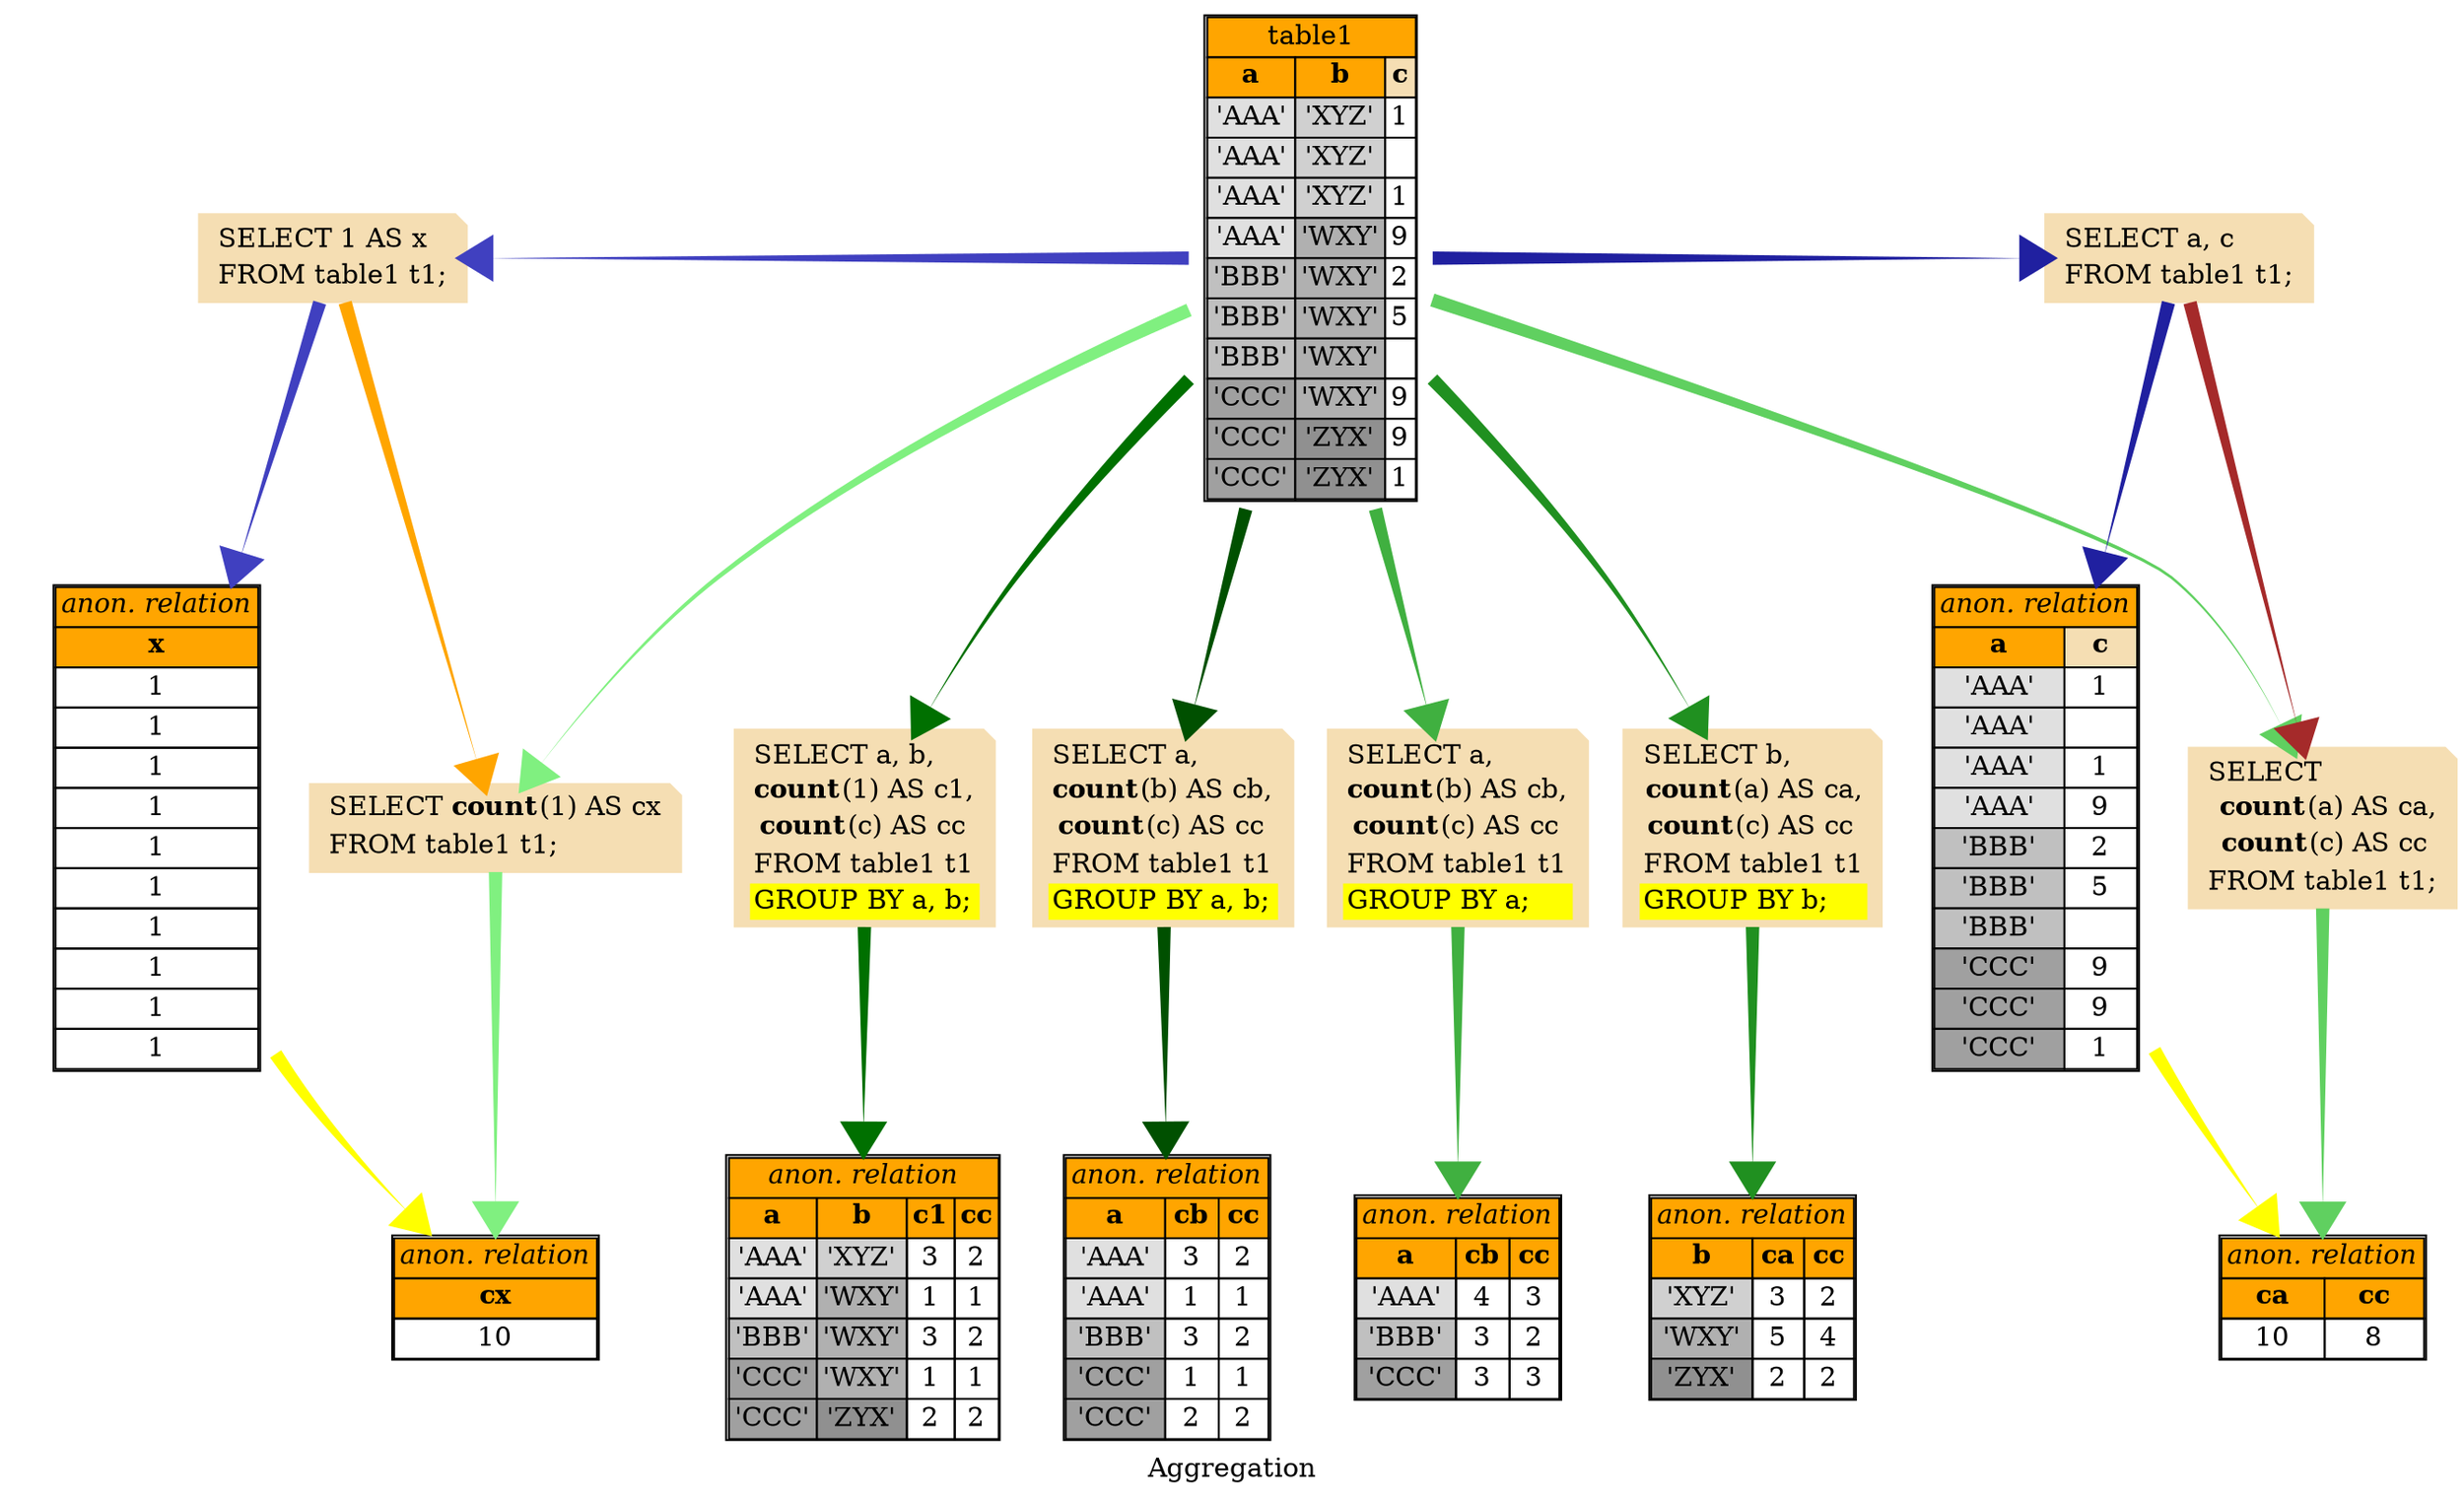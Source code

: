 digraph sql_join_using_vs_join_on {

label="Aggregation"
overlap=false;
fontName="Sans";
splines=true;
maxiter=10000000;

edge [arrowhead="normal" style="tapered" penwidth=7];

table_1 [shape="none" label=<
	<TABLE CELLSPACING="0">
	<TR><TD BGCOLOR="ORANGE" COLSPAN="3">table1</TD></TR>
	<TR>
		<TD BGCOLOR="ORANGE"><B>a</B></TD>
		<TD BGCOLOR="ORANGE"><B>b</B></TD>
		<TD BGCOLOR="WHEAT"><B>c</B></TD>
	</TR>
	<TR>
		<TD BGCOLOR="#E0E0E0">'AAA'</TD>
		<TD BGCOLOR="#D0D0D0">'XYZ'</TD>
		<TD BGCOLOR="WHITE">1</TD>
	</TR>
	<TR>
		<TD BGCOLOR="#E0E0E0">'AAA'</TD>
		<TD BGCOLOR="#D0D0D0">'XYZ'</TD>
		<TD BGCOLOR="WHITE"></TD>
	</TR>
	<TR>
		<TD BGCOLOR="#E0E0E0">'AAA'</TD>
		<TD BGCOLOR="#D0D0D0">'XYZ'</TD>
		<TD BGCOLOR="WHITE">1</TD>
	</TR>
	<TR>
		<TD BGCOLOR="#E0E0E0">'AAA'</TD>
		<TD BGCOLOR="#B0B0B0">'WXY'</TD>
		<TD BGCOLOR="WHITE">9</TD>
	</TR>
	<TR>
		<TD BGCOLOR="#C0C0C0">'BBB'</TD>
		<TD BGCOLOR="#B0B0B0">'WXY'</TD>
		<TD BGCOLOR="WHITE">2</TD>
	</TR>
	<TR>
		<TD BGCOLOR="#C0C0C0">'BBB'</TD>
		<TD BGCOLOR="#B0B0B0">'WXY'</TD>
		<TD BGCOLOR="WHITE">5</TD>
	</TR>
	<TR>
		<TD BGCOLOR="#C0C0C0">'BBB'</TD>
		<TD BGCOLOR="#B0B0B0">'WXY'</TD>
		<TD BGCOLOR="WHITE"></TD>
	</TR>
	<TR>
		<TD BGCOLOR="#A0A0A0">'CCC'</TD>
		<TD BGCOLOR="#B0B0B0">'WXY'</TD>
		<TD BGCOLOR="WHITE">9</TD>
	</TR>
	<TR>
		<TD BGCOLOR="#A0A0A0">'CCC'</TD>
		<TD BGCOLOR="#909090">'ZYX'</TD>
		<TD BGCOLOR="WHITE">9</TD>
	</TR>
	<TR>
		<TD BGCOLOR="#A0A0A0">'CCC'</TD>
		<TD BGCOLOR="#909090">'ZYX'</TD>
		<TD BGCOLOR="WHITE">1</TD>
	</TR>
	</TABLE>
>];

edge [color="#80F080"];
subgraph cluster_1 {

style="invis"
label=""

select_1 [shape="note" style="filled" color="WHEAT" label=<
	<TABLE BORDER="0" CELLSPACING="0">
	<TR><TD ALIGN="LEFT">SELECT 1 AS x</TD></TR>
	<TR><TD ALIGN="LEFT">FROM table1 t1;</TD></TR>
	</TABLE>
>];

rel_1 [shape="none" label=<
	<TABLE BGCOLOR="WHITE" CELLSPACING="0">
	<TR><TD BGCOLOR="ORANGE"><I>anon. relation</I></TD></TR>
	<TR><TD BGCOLOR="ORANGE"><B>x</B></TD></TR>
	<TR><TD>1</TD></TR>
	<TR><TD>1</TD></TR>
	<TR><TD>1</TD></TR>
	<TR><TD>1</TD></TR>
	<TR><TD>1</TD></TR>
	<TR><TD>1</TD></TR>
	<TR><TD>1</TD></TR>
	<TR><TD>1</TD></TR>
	<TR><TD>1</TD></TR>
	<TR><TD>1</TD></TR>
	</TABLE>
>];

select_count_1 [shape="note" style="filled" color="WHEAT" label=<
	<TABLE BORDER="0" CELLSPACING="0">
	<TR><TD ALIGN="LEFT">SELECT <B>count</B>(1) AS cx</TD></TR>
	<TR><TD ALIGN="LEFT">FROM table1 t1;</TD></TR>
	</TABLE>
>];

rel_count_1 [shape="none" label=<
	<TABLE BGCOLOR="WHITE" CELLSPACING="0">
	<TR><TD BGCOLOR="ORANGE"><I>anon. relation</I></TD></TR>
	<TR><TD BGCOLOR="ORANGE"><B>cx</B></TD></TR>
	<TR><TD>10</TD></TR>
	</TABLE>
>];

select_1 -> rel_1 [color="#4040C0"];
select_count_1 -> rel_count_1;
select_1 -> select_count_1 [color="ORANGE"];

}

table_1 -> select_1 [color="#4040C0" constraint=false];
table_1 -> select_count_1 [constraint=false];
rel_1 -> rel_count_1 [color="YELLOW" constraint=false];

edge [color="#60D060"];
subgraph sg_a_c {

select_a_c [shape="note" style="filled" color="WHEAT" label=<
	<TABLE BORDER="0" CELLSPACING="0">
	<TR><TD ALIGN="LEFT">SELECT a, c</TD></TR>
	<TR><TD ALIGN="LEFT">FROM table1 t1;</TD></TR>
	</TABLE>
>];

rel_a_c [shape="none" label=<
	<TABLE BGCOLOR="WHITE" CELLSPACING="0">
	<TR><TD BGCOLOR="ORANGE" COLSPAN="2"><I>anon. relation</I></TD></TR>
	<TR>
		<TD BGCOLOR="ORANGE"><B>a</B></TD>
		<TD BGCOLOR="WHEAT"><B>c</B></TD>
	</TR>
	<TR>
		<TD BGCOLOR="#E0E0E0">'AAA'</TD>
		<TD BGCOLOR="WHITE">1</TD>
	</TR>
	<TR>
		<TD BGCOLOR="#E0E0E0">'AAA'</TD>
		<TD BGCOLOR="WHITE"></TD>
	</TR>
	<TR>
		<TD BGCOLOR="#E0E0E0">'AAA'</TD>
		<TD BGCOLOR="WHITE">1</TD>
	</TR>
	<TR>
		<TD BGCOLOR="#E0E0E0">'AAA'</TD>
		<TD BGCOLOR="WHITE">9</TD>
	</TR>
	<TR>
		<TD BGCOLOR="#C0C0C0">'BBB'</TD>
		<TD BGCOLOR="WHITE">2</TD>
	</TR>
	<TR>
		<TD BGCOLOR="#C0C0C0">'BBB'</TD>
		<TD BGCOLOR="WHITE">5</TD>
	</TR>
	<TR>
		<TD BGCOLOR="#C0C0C0">'BBB'</TD>
		<TD BGCOLOR="WHITE"></TD>
	</TR>
	<TR>
		<TD BGCOLOR="#A0A0A0">'CCC'</TD>
		<TD BGCOLOR="WHITE">9</TD>
	</TR>
	<TR>
		<TD BGCOLOR="#A0A0A0">'CCC'</TD>
		<TD BGCOLOR="WHITE">9</TD>
	</TR>
	<TR>
		<TD BGCOLOR="#A0A0A0">'CCC'</TD>
		<TD BGCOLOR="WHITE">1</TD>
	</TR>
	</TABLE>
>];

select_count_a_c [shape="note" style="filled" color="WHEAT" label=<
	<TABLE BORDER="0" CELLSPACING="0">
	<TR><TD ALIGN="LEFT">SELECT</TD></TR>
	<TR><TD ALIGN="RIGHT"><B>count</B>(a) AS ca,</TD></TR>
	<TR><TD ALIGN="RIGHT"><B>count</B>(c) AS cc </TD></TR>
	<TR><TD ALIGN="LEFT">FROM table1 t1;</TD></TR>
	</TABLE>
>];

rel_count_a_c [shape="none" label=<
	<TABLE BGCOLOR="WHITE" CELLSPACING="0">
	<TR><TD BGCOLOR="ORANGE" COLSPAN="2"><I>anon. relation</I></TD></TR>
	<TR>
		<TD BGCOLOR="ORANGE"><B>ca</B></TD>
		<TD BGCOLOR="ORANGE"><B>cc</B></TD>
	</TR>
	<TR><TD>10</TD><TD>8</TD></TR>
	</TABLE>
>];

select_a_c -> rel_a_c [color="#2020A0"];
select_count_a_c -> rel_count_a_c;
select_a_c -> select_count_a_c [color="BROWN"];
}
table_1 -> select_a_c [color="#2020A0" constraint=false];
table_1 -> select_count_a_c [constraint=false];
rel_a_c -> rel_count_a_c [color="YELLOW" constraint=false];


edge [color="#40B040"];
select_a_count_b_c_gb_a [shape="note" style="filled" color="WHEAT" label=<
	<TABLE BORDER="0" CELLSPACING="0">
	<TR><TD ALIGN="LEFT">SELECT a,</TD></TR>
	<TR><TD ALIGN="RIGHT"><B>count</B>(b) AS cb,</TD></TR>
	<TR><TD ALIGN="RIGHT"><B>count</B>(c) AS cc </TD></TR>
	<TR><TD ALIGN="LEFT">FROM table1 t1</TD></TR>
	<TR><TD ALIGN="LEFT" BGCOLOR="YELLOW">GROUP BY a;</TD></TR>
	</TABLE>
>];

rel_a_count_b_c_gb_a [shape="none" label=<
	<TABLE BGCOLOR="WHITE" CELLSPACING="0">
	<TR><TD BGCOLOR="ORANGE" COLSPAN="3"><I>anon. relation</I></TD></TR>
	<TR>
		<TD BGCOLOR="ORANGE"><B>a</B></TD>
		<TD BGCOLOR="ORANGE"><B>cb</B></TD>
		<TD BGCOLOR="ORANGE"><B>cc</B></TD>
	</TR>
	<TR><TD BGCOLOR="#E0E0E0">'AAA'</TD><TD>4</TD><TD>3</TD></TR>
	<TR><TD BGCOLOR="#C0C0C0">'BBB'</TD><TD>3</TD><TD>2</TD></TR>
	<TR><TD BGCOLOR="#A0A0A0">'CCC'</TD><TD>3</TD><TD>3</TD></TR>
	</TABLE>
>];

table_1 -> select_a_count_b_c_gb_a;
select_a_count_b_c_gb_a -> rel_a_count_b_c_gb_a;

edge [color="#209020"];
select_b_count_a_c_gb_b [shape="note" style="filled" color="WHEAT" label=<
	<TABLE BORDER="0" CELLSPACING="0">
	<TR><TD ALIGN="LEFT">SELECT b,</TD></TR>
	<TR><TD ALIGN="RIGHT"><B>count</B>(a) AS ca,</TD></TR>
	<TR><TD ALIGN="RIGHT"><B>count</B>(c) AS cc </TD></TR>
	<TR><TD ALIGN="LEFT">FROM table1 t1</TD></TR>
	<TR><TD ALIGN="LEFT" BGCOLOR="YELLOW">GROUP BY b;</TD></TR>
	</TABLE>
>];

rel_b_count_a_c_gb_b [shape="none" label=<
	<TABLE BGCOLOR="WHITE" CELLSPACING="0">
	<TR><TD BGCOLOR="ORANGE" COLSPAN="3"><I>anon. relation</I></TD></TR>
	<TR>
		<TD BGCOLOR="ORANGE"><B>b</B></TD>
		<TD BGCOLOR="ORANGE"><B>ca</B></TD>
		<TD BGCOLOR="ORANGE"><B>cc</B></TD>
	</TR>
	<TR><TD BGCOLOR="#D0D0D0">'XYZ'</TD><TD>3</TD><TD>2</TD></TR>
	<TR><TD BGCOLOR="#B0B0B0">'WXY'</TD><TD>5</TD><TD>4</TD></TR>
	<TR><TD BGCOLOR="#909090">'ZYX'</TD><TD>2</TD><TD>2</TD></TR>
	</TABLE>
>];
table_1 -> select_b_count_a_c_gb_b;
select_b_count_a_c_gb_b -> rel_b_count_a_c_gb_b;

edge [color="#007000"];
select_a_b_count_1_c_gb_a_b [shape="note" style="filled" color="WHEAT" label=<
	<TABLE BORDER="0" CELLSPACING="0">
	<TR><TD ALIGN="LEFT">SELECT a, b,</TD></TR>
	<TR><TD ALIGN="RIGHT"><B>count</B>(1) AS c1,</TD></TR>
	<TR><TD ALIGN="RIGHT"><B>count</B>(c) AS cc </TD></TR>
	<TR><TD ALIGN="LEFT">FROM table1 t1</TD></TR>
	<TR><TD ALIGN="LEFT" BGCOLOR="YELLOW">GROUP BY a, b;</TD></TR>
	</TABLE>
>];

rel_a_b_count_1_c_gb_a_b [shape="none" label=<
	<TABLE BGCOLOR="WHITE" CELLSPACING="0">
	<TR><TD BGCOLOR="ORANGE" COLSPAN="4"><I>anon. relation</I></TD></TR>
	<TR>
		<TD BGCOLOR="ORANGE"><B>a</B></TD>
		<TD BGCOLOR="ORANGE"><B>b</B></TD>
		<TD BGCOLOR="ORANGE"><B>c1</B></TD>
		<TD BGCOLOR="ORANGE"><B>cc</B></TD>
	</TR>
	<TR>
		<TD BGCOLOR="#E0E0E0">'AAA'</TD>
		<TD BGCOLOR="#D0D0D0">'XYZ'</TD>
		<TD>3</TD><TD>2</TD>
	</TR>
	<TR>
		<TD BGCOLOR="#E0E0E0">'AAA'</TD>
		<TD BGCOLOR="#B0B0B0">'WXY'</TD>
		<TD>1</TD><TD>1</TD>
	</TR>
	<TR>
		<TD BGCOLOR="#C0C0C0">'BBB'</TD>
		<TD BGCOLOR="#B0B0B0">'WXY'</TD>
		<TD>3</TD><TD>2</TD>
	</TR>
	<TR>
		<TD BGCOLOR="#A0A0A0">'CCC'</TD>
		<TD BGCOLOR="#B0B0B0">'WXY'</TD>
		<TD>1</TD><TD>1</TD>
	</TR>
	<TR>
		<TD BGCOLOR="#A0A0A0">'CCC'</TD>
		<TD BGCOLOR="#909090">'ZYX'</TD>
		<TD>2</TD><TD>2</TD>
	</TR>
	</TABLE>
>];

table_1 -> select_a_b_count_1_c_gb_a_b;
select_a_b_count_1_c_gb_a_b -> rel_a_b_count_1_c_gb_a_b;

edge [color="#005000"];
select_a_count_1_c_gb_a_b [shape="note" style="filled" color="WHEAT" label=<
	<TABLE BORDER="0" CELLSPACING="0">
	<TR><TD ALIGN="LEFT">SELECT a, </TD></TR>
	<TR><TD ALIGN="RIGHT"><B>count</B>(b) AS cb,</TD></TR>
	<TR><TD ALIGN="RIGHT"><B>count</B>(c) AS cc </TD></TR>
	<TR><TD ALIGN="LEFT">FROM table1 t1</TD></TR>
	<TR><TD ALIGN="LEFT" BGCOLOR="YELLOW">GROUP BY a, b;</TD></TR>
	</TABLE>
>];

rel_a_count_1_c_gb_a_b [shape="none" label=<
	<TABLE BGCOLOR="WHITE" CELLSPACING="0">
	<TR><TD BGCOLOR="ORANGE" COLSPAN="3"><I>anon. relation</I></TD></TR>
	<TR>
		<TD BGCOLOR="ORANGE"><B>a</B></TD>
		<TD BGCOLOR="ORANGE"><B>cb</B></TD>
		<TD BGCOLOR="ORANGE"><B>cc</B></TD>
	</TR>
	<TR>
		<TD BGCOLOR="#E0E0E0">'AAA'</TD>
		<TD>3</TD><TD>2</TD>
	</TR>
	<TR>
		<TD BGCOLOR="#E0E0E0">'AAA'</TD>
		<TD>1</TD><TD>1</TD>
	</TR>
	<TR>
		<TD BGCOLOR="#C0C0C0">'BBB'</TD>
		<TD>3</TD><TD>2</TD>
	</TR>
	<TR>
		<TD BGCOLOR="#A0A0A0">'CCC'</TD>
		<TD>1</TD><TD>1</TD>
	</TR>
	<TR>
		<TD BGCOLOR="#A0A0A0">'CCC'</TD>
		<TD>2</TD><TD>2</TD>
	</TR>
	</TABLE>
>];

table_1 -> select_a_count_1_c_gb_a_b;
select_a_count_1_c_gb_a_b -> rel_a_count_1_c_gb_a_b;

}
